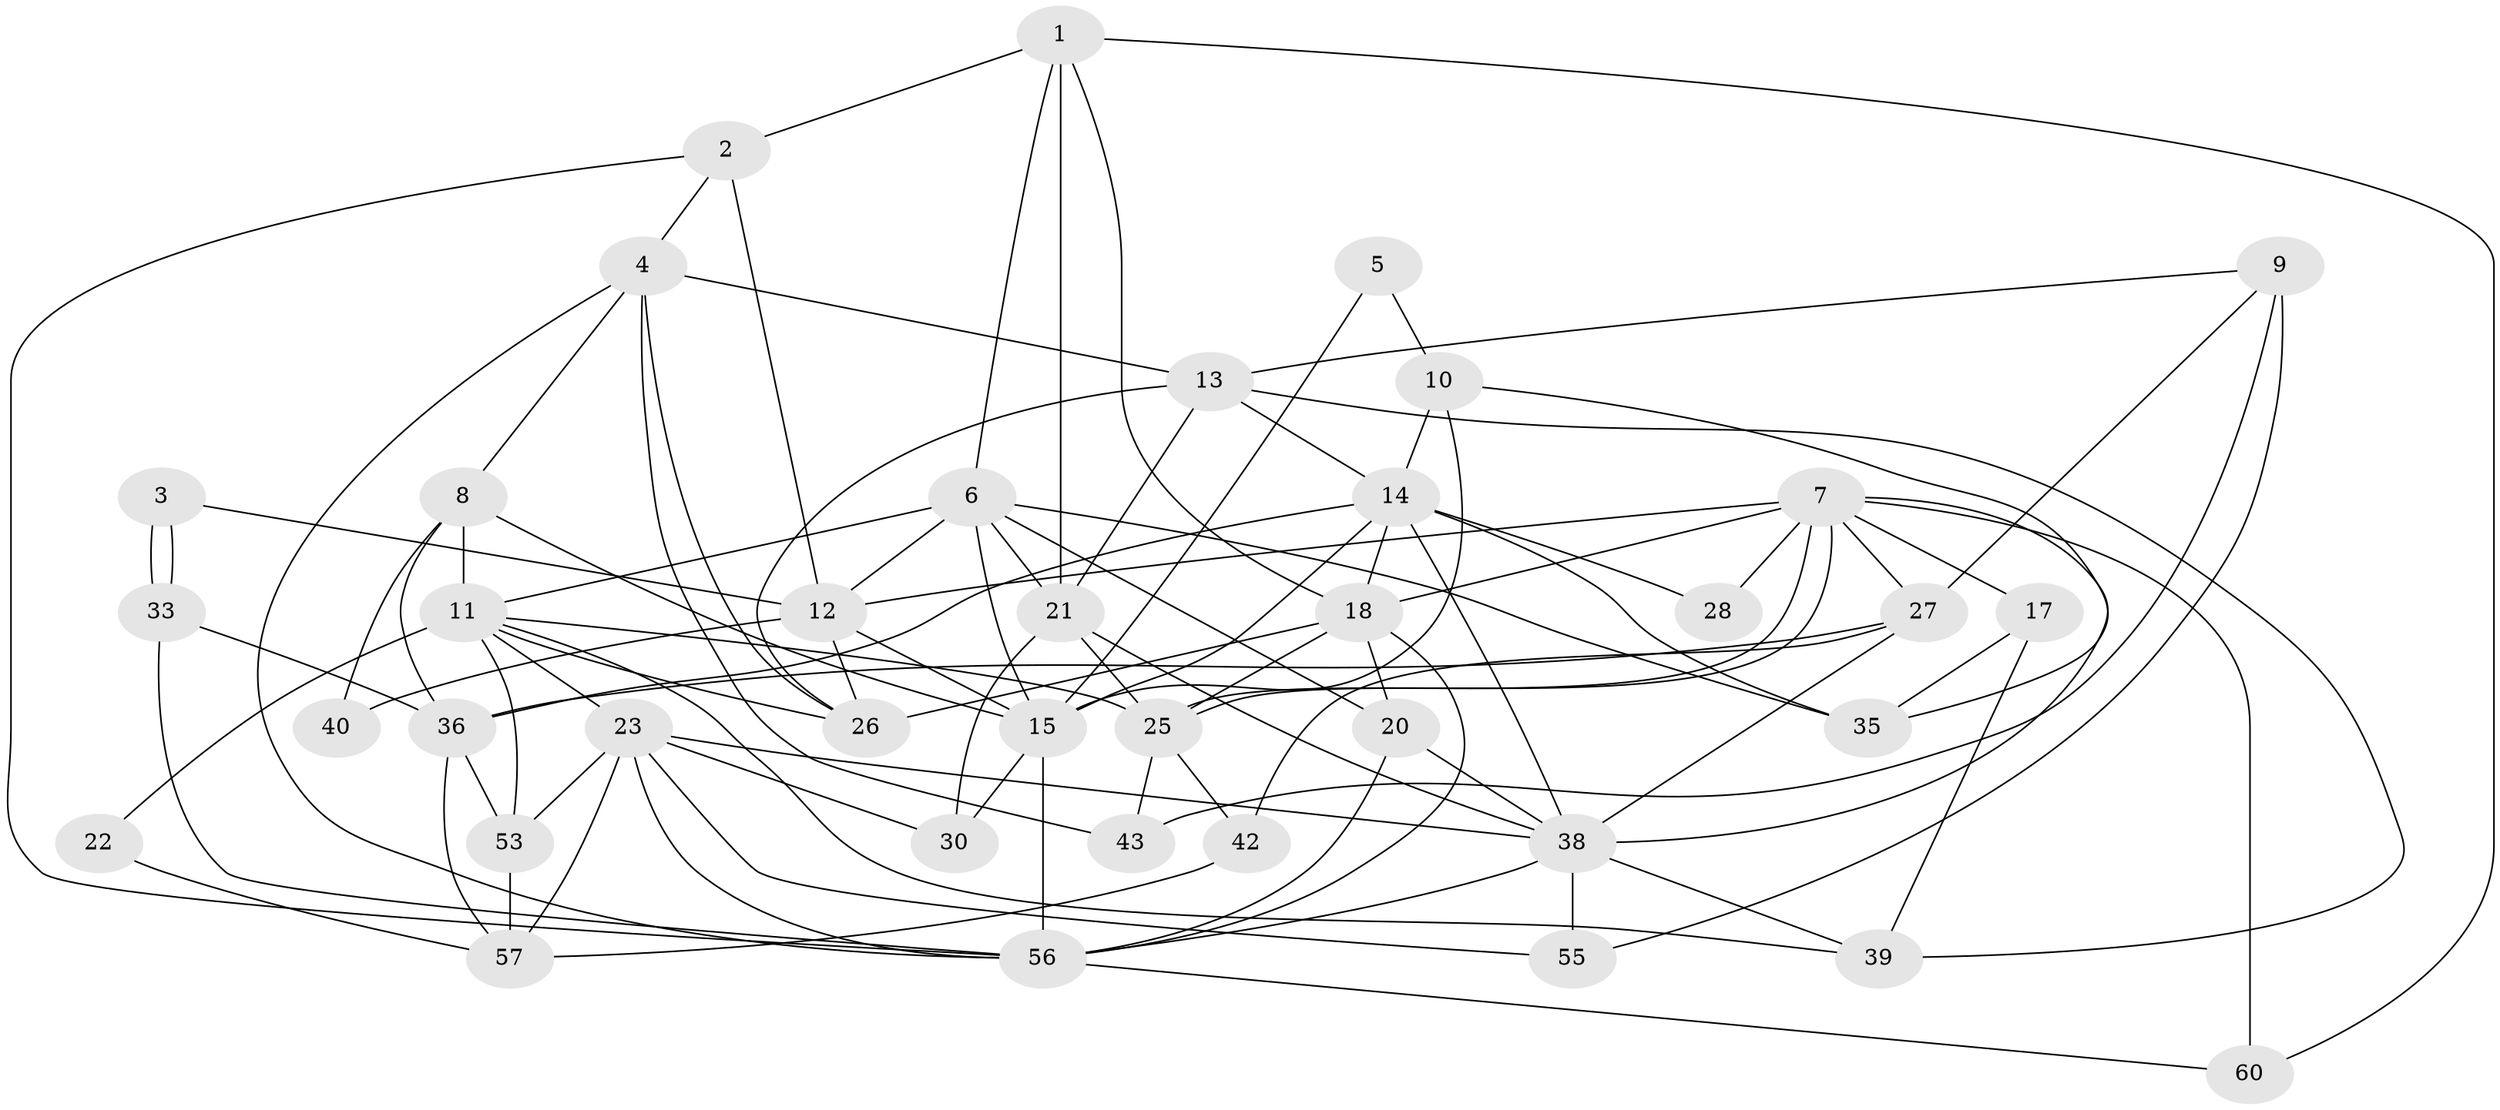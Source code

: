 // Generated by graph-tools (version 1.1) at 2025/24/03/03/25 07:24:01]
// undirected, 39 vertices, 98 edges
graph export_dot {
graph [start="1"]
  node [color=gray90,style=filled];
  1 [super="+32"];
  2 [super="+29"];
  3;
  4 [super="+19"];
  5;
  6 [super="+44"];
  7 [super="+45"];
  8 [super="+50"];
  9 [super="+52"];
  10;
  11 [super="+41"];
  12 [super="+16"];
  13 [super="+24"];
  14 [super="+54"];
  15 [super="+37"];
  17;
  18 [super="+48"];
  20 [super="+47"];
  21 [super="+31"];
  22;
  23 [super="+49"];
  25 [super="+34"];
  26;
  27 [super="+61"];
  28;
  30;
  33;
  35 [super="+46"];
  36 [super="+59"];
  38 [super="+62"];
  39;
  40;
  42;
  43 [super="+51"];
  53;
  55;
  56 [super="+58"];
  57;
  60;
  1 -- 21 [weight=2];
  1 -- 60;
  1 -- 18;
  1 -- 2;
  1 -- 6;
  2 -- 12;
  2 -- 56;
  2 -- 4;
  3 -- 33;
  3 -- 33;
  3 -- 12;
  4 -- 56;
  4 -- 8;
  4 -- 26;
  4 -- 43;
  4 -- 13;
  5 -- 10;
  5 -- 15;
  6 -- 12;
  6 -- 21;
  6 -- 15;
  6 -- 35;
  6 -- 20;
  6 -- 11;
  7 -- 25;
  7 -- 25;
  7 -- 18;
  7 -- 28;
  7 -- 60;
  7 -- 38;
  7 -- 12;
  7 -- 17;
  7 -- 27;
  8 -- 40;
  8 -- 11;
  8 -- 15;
  8 -- 36;
  9 -- 55;
  9 -- 13;
  9 -- 27;
  9 -- 43;
  10 -- 15;
  10 -- 14;
  10 -- 35;
  11 -- 23;
  11 -- 39;
  11 -- 53;
  11 -- 22;
  11 -- 26;
  11 -- 25;
  12 -- 15;
  12 -- 26;
  12 -- 40;
  13 -- 14;
  13 -- 21;
  13 -- 26;
  13 -- 39;
  14 -- 38;
  14 -- 18;
  14 -- 35;
  14 -- 36;
  14 -- 28;
  14 -- 15;
  15 -- 56;
  15 -- 30;
  17 -- 39;
  17 -- 35;
  18 -- 26;
  18 -- 56;
  18 -- 25;
  18 -- 20;
  20 -- 56;
  20 -- 38;
  21 -- 25;
  21 -- 38;
  21 -- 30;
  22 -- 57;
  23 -- 30;
  23 -- 55;
  23 -- 56;
  23 -- 57;
  23 -- 53;
  23 -- 38;
  25 -- 42;
  25 -- 43 [weight=2];
  27 -- 42;
  27 -- 38;
  27 -- 36;
  33 -- 56;
  33 -- 36;
  36 -- 57;
  36 -- 53;
  38 -- 39;
  38 -- 55;
  38 -- 56;
  42 -- 57;
  53 -- 57;
  56 -- 60;
}
